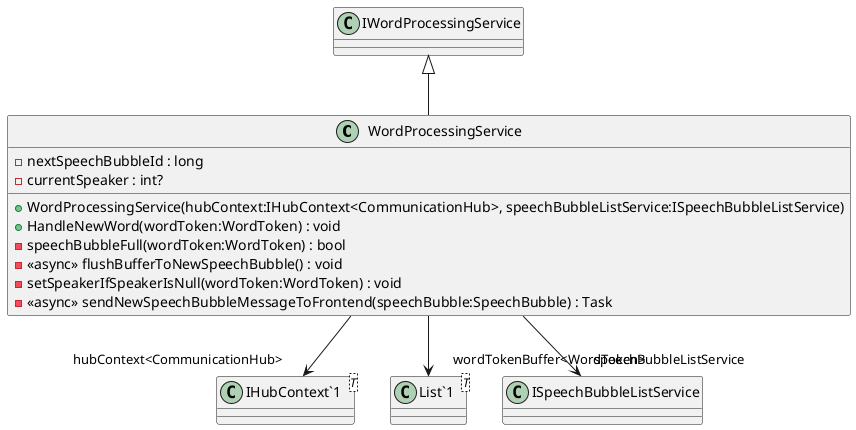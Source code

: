 @startuml
class WordProcessingService {
    - nextSpeechBubbleId : long
    - currentSpeaker : int?
    + WordProcessingService(hubContext:IHubContext<CommunicationHub>, speechBubbleListService:ISpeechBubbleListService)
    + HandleNewWord(wordToken:WordToken) : void
    - speechBubbleFull(wordToken:WordToken) : bool
    - <<async>> flushBufferToNewSpeechBubble() : void
    - setSpeakerIfSpeakerIsNull(wordToken:WordToken) : void
    - <<async>> sendNewSpeechBubbleMessageToFrontend(speechBubble:SpeechBubble) : Task
}
class "IHubContext`1"<T> {
}
class "List`1"<T> {
}
IWordProcessingService <|-- WordProcessingService
WordProcessingService --> "speechBubbleListService" ISpeechBubbleListService
WordProcessingService --> "hubContext<CommunicationHub>" "IHubContext`1"
WordProcessingService --> "wordTokenBuffer<WordToken>" "List`1"
@enduml

